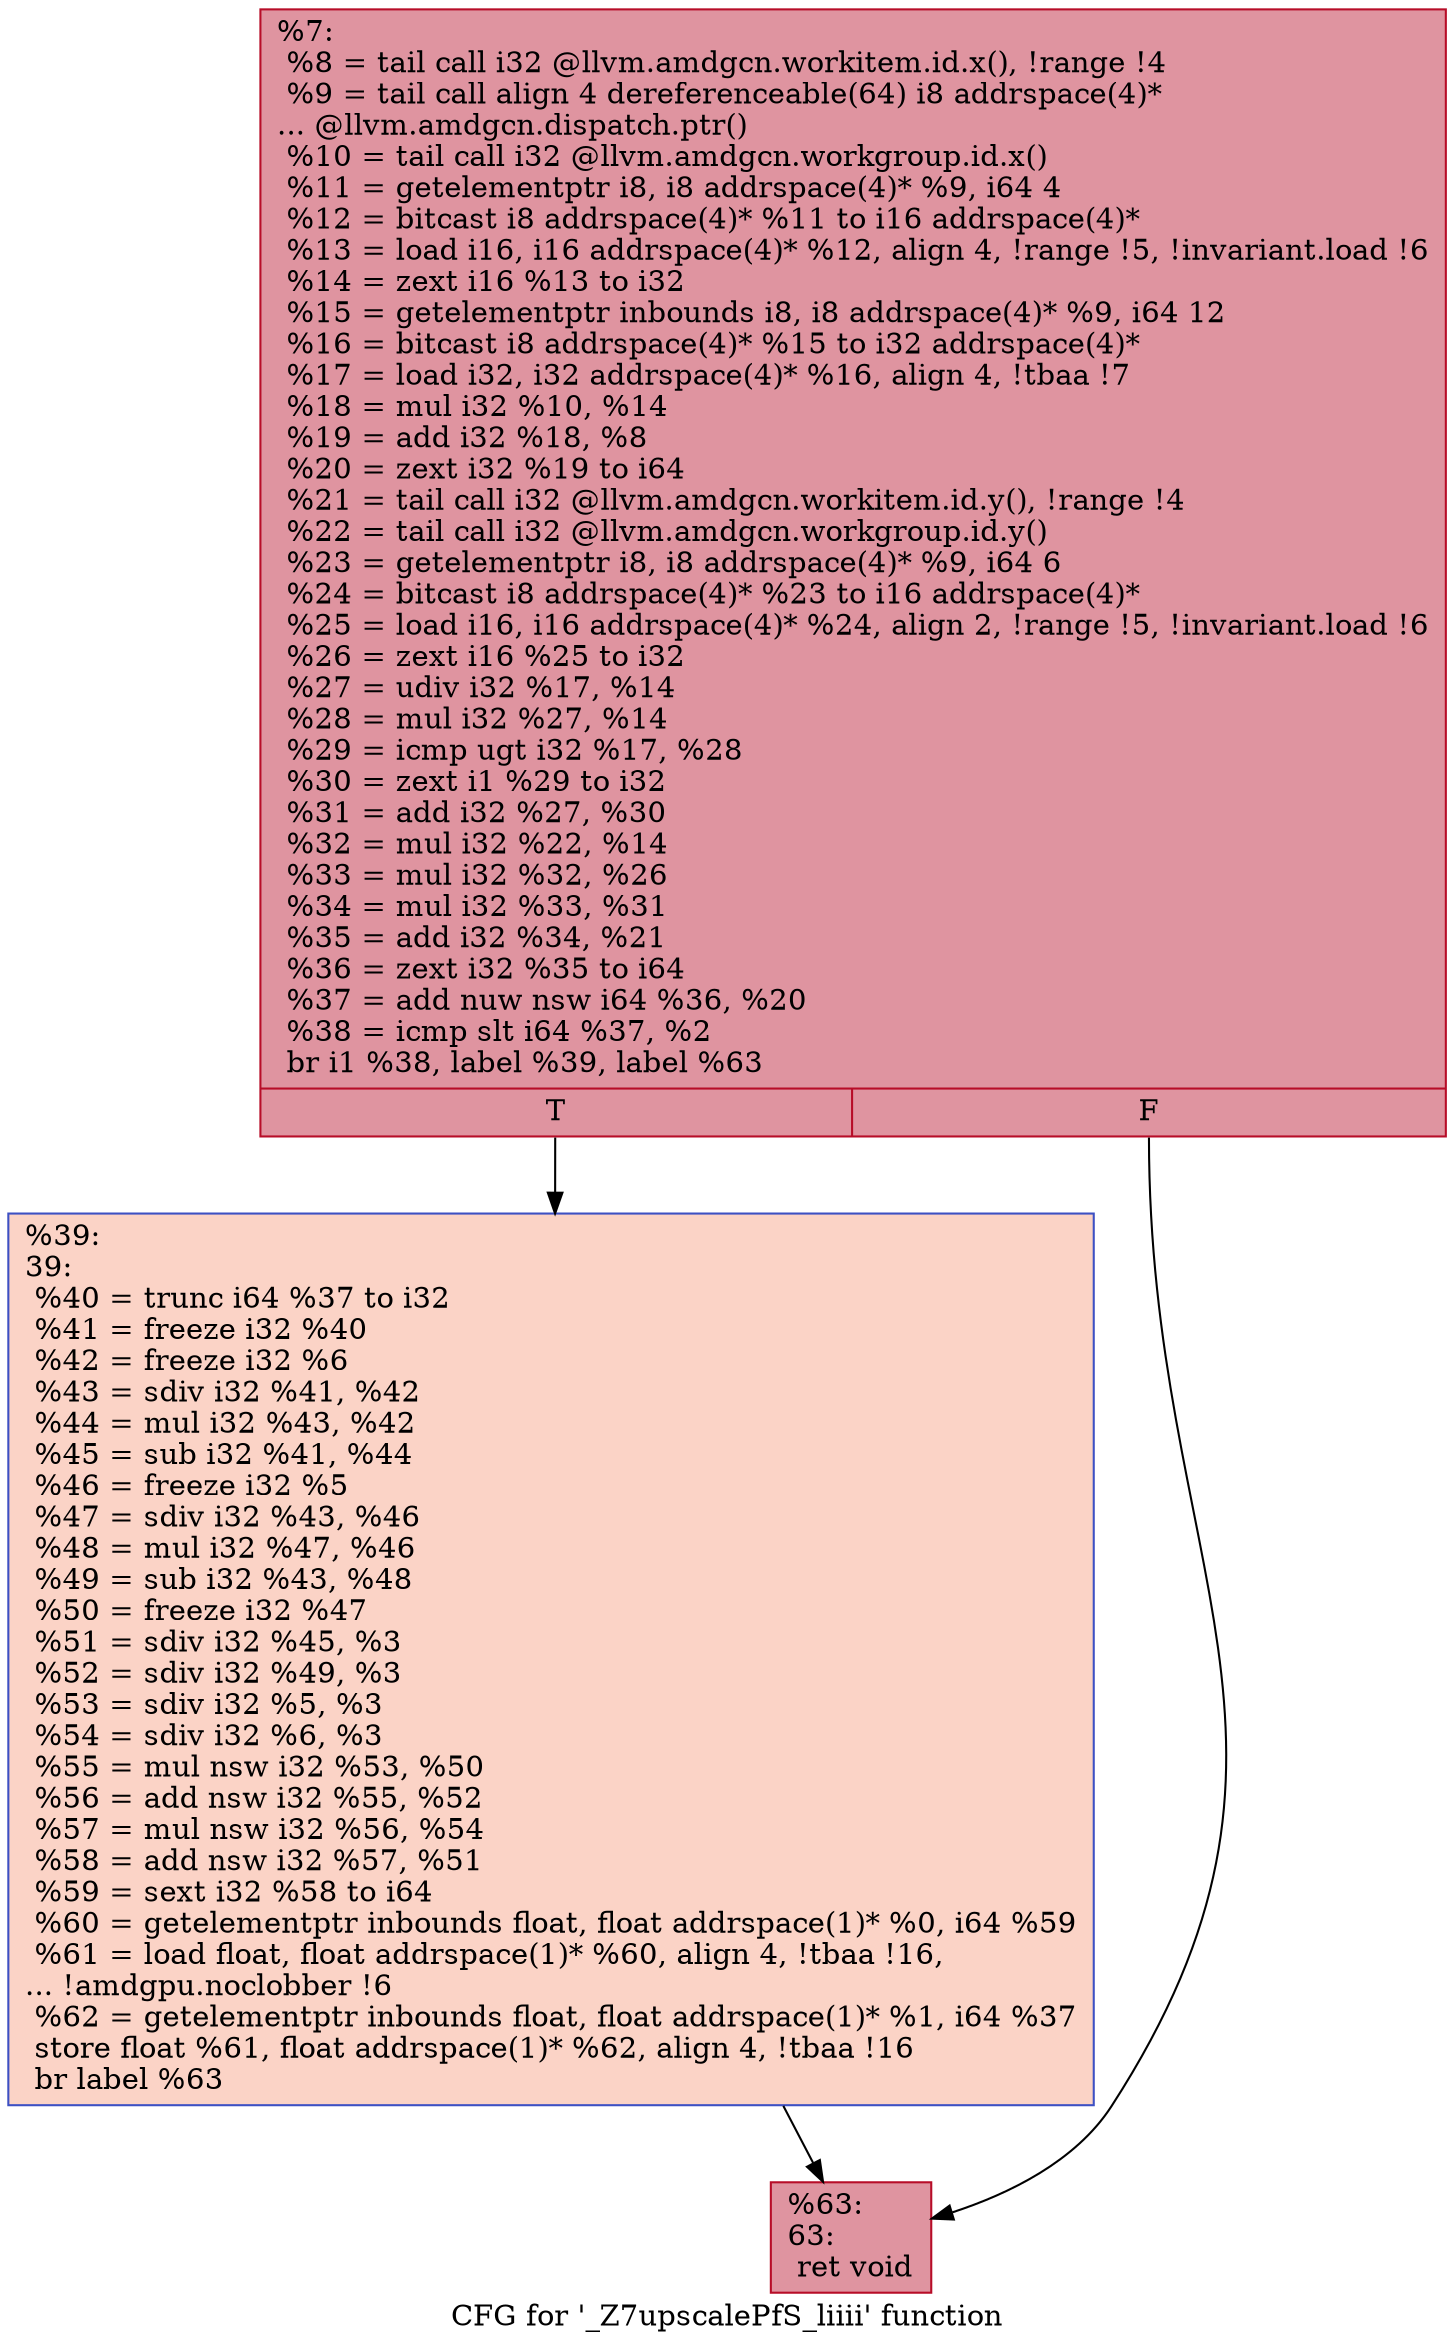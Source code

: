 digraph "CFG for '_Z7upscalePfS_liiii' function" {
	label="CFG for '_Z7upscalePfS_liiii' function";

	Node0x5fe4910 [shape=record,color="#b70d28ff", style=filled, fillcolor="#b70d2870",label="{%7:\l  %8 = tail call i32 @llvm.amdgcn.workitem.id.x(), !range !4\l  %9 = tail call align 4 dereferenceable(64) i8 addrspace(4)*\l... @llvm.amdgcn.dispatch.ptr()\l  %10 = tail call i32 @llvm.amdgcn.workgroup.id.x()\l  %11 = getelementptr i8, i8 addrspace(4)* %9, i64 4\l  %12 = bitcast i8 addrspace(4)* %11 to i16 addrspace(4)*\l  %13 = load i16, i16 addrspace(4)* %12, align 4, !range !5, !invariant.load !6\l  %14 = zext i16 %13 to i32\l  %15 = getelementptr inbounds i8, i8 addrspace(4)* %9, i64 12\l  %16 = bitcast i8 addrspace(4)* %15 to i32 addrspace(4)*\l  %17 = load i32, i32 addrspace(4)* %16, align 4, !tbaa !7\l  %18 = mul i32 %10, %14\l  %19 = add i32 %18, %8\l  %20 = zext i32 %19 to i64\l  %21 = tail call i32 @llvm.amdgcn.workitem.id.y(), !range !4\l  %22 = tail call i32 @llvm.amdgcn.workgroup.id.y()\l  %23 = getelementptr i8, i8 addrspace(4)* %9, i64 6\l  %24 = bitcast i8 addrspace(4)* %23 to i16 addrspace(4)*\l  %25 = load i16, i16 addrspace(4)* %24, align 2, !range !5, !invariant.load !6\l  %26 = zext i16 %25 to i32\l  %27 = udiv i32 %17, %14\l  %28 = mul i32 %27, %14\l  %29 = icmp ugt i32 %17, %28\l  %30 = zext i1 %29 to i32\l  %31 = add i32 %27, %30\l  %32 = mul i32 %22, %14\l  %33 = mul i32 %32, %26\l  %34 = mul i32 %33, %31\l  %35 = add i32 %34, %21\l  %36 = zext i32 %35 to i64\l  %37 = add nuw nsw i64 %36, %20\l  %38 = icmp slt i64 %37, %2\l  br i1 %38, label %39, label %63\l|{<s0>T|<s1>F}}"];
	Node0x5fe4910:s0 -> Node0x5fe8b90;
	Node0x5fe4910:s1 -> Node0x5fe8c20;
	Node0x5fe8b90 [shape=record,color="#3d50c3ff", style=filled, fillcolor="#f59c7d70",label="{%39:\l39:                                               \l  %40 = trunc i64 %37 to i32\l  %41 = freeze i32 %40\l  %42 = freeze i32 %6\l  %43 = sdiv i32 %41, %42\l  %44 = mul i32 %43, %42\l  %45 = sub i32 %41, %44\l  %46 = freeze i32 %5\l  %47 = sdiv i32 %43, %46\l  %48 = mul i32 %47, %46\l  %49 = sub i32 %43, %48\l  %50 = freeze i32 %47\l  %51 = sdiv i32 %45, %3\l  %52 = sdiv i32 %49, %3\l  %53 = sdiv i32 %5, %3\l  %54 = sdiv i32 %6, %3\l  %55 = mul nsw i32 %53, %50\l  %56 = add nsw i32 %55, %52\l  %57 = mul nsw i32 %56, %54\l  %58 = add nsw i32 %57, %51\l  %59 = sext i32 %58 to i64\l  %60 = getelementptr inbounds float, float addrspace(1)* %0, i64 %59\l  %61 = load float, float addrspace(1)* %60, align 4, !tbaa !16,\l... !amdgpu.noclobber !6\l  %62 = getelementptr inbounds float, float addrspace(1)* %1, i64 %37\l  store float %61, float addrspace(1)* %62, align 4, !tbaa !16\l  br label %63\l}"];
	Node0x5fe8b90 -> Node0x5fe8c20;
	Node0x5fe8c20 [shape=record,color="#b70d28ff", style=filled, fillcolor="#b70d2870",label="{%63:\l63:                                               \l  ret void\l}"];
}
